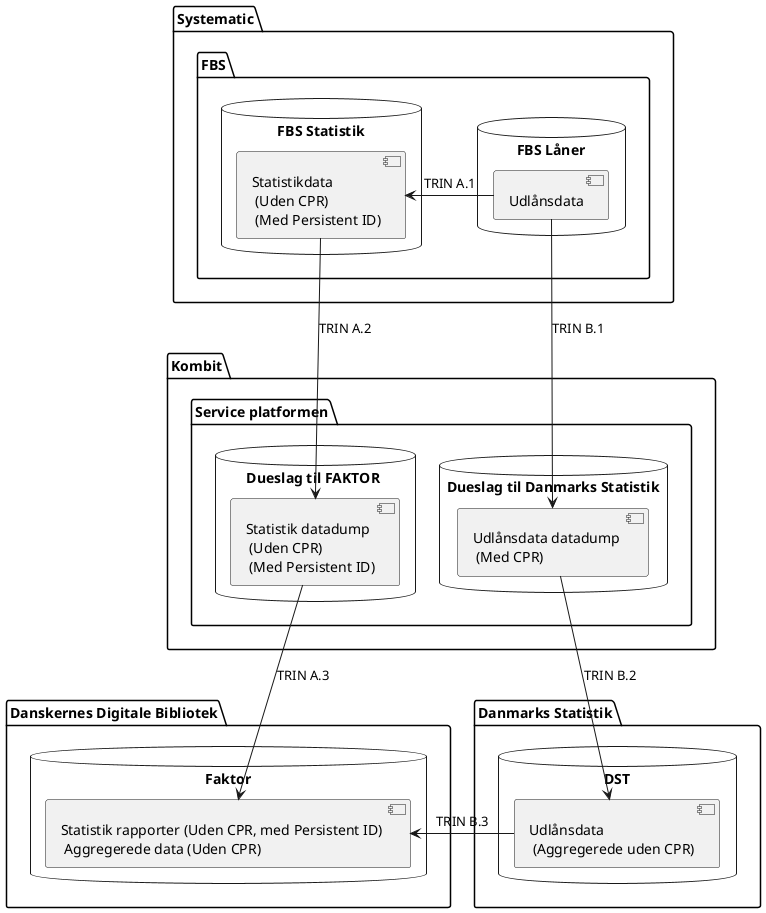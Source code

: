 @startuml

package "Systematic" {
    package "FBS" {
      database "FBS Låner"{
        [Udlånsdata]
      }
      database "FBS Statistik"{
        [Statistikdata \n (Uden CPR) \n (Med Persistent ID)]
      }
    }
}

package "Kombit" {
    package "Service platformen" {
        database "Dueslag til FAKTOR " {
            [Statistik datadump \n (Uden CPR) \n (Med Persistent ID)]
        }
        database "Dueslag til Danmarks Statistik" {
            [Udlånsdata datadump \n (Med CPR)]
        }
    }
}

package "Danmarks Statistik" {
  database "DST" {
        [Udlånsdata \n (Aggregerede uden CPR)]
  }
}

package "Danskernes Digitale Bibliotek" {
  database "Faktor" {
        [Statistik rapporter (Uden CPR, med Persistent ID) \n Aggregerede data (Uden CPR)]
  }
}
 
[Udlånsdata] -left-> [Statistikdata \n (Uden CPR) \n (Med Persistent ID)]: TRIN A.1
[Statistikdata \n (Uden CPR) \n (Med Persistent ID)] -down-> [Statistik datadump \n (Uden CPR) \n (Med Persistent ID)]: TRIN A.2
[Statistik datadump \n (Uden CPR) \n (Med Persistent ID)]-down-> [Statistik rapporter (Uden CPR, med Persistent ID) \n Aggregerede data (Uden CPR)]: TRIN A.3


[Udlånsdata] -down-> [Udlånsdata datadump \n (Med CPR)]: TRIN B.1
[Udlånsdata datadump \n (Med CPR)] -down-> [Udlånsdata \n (Aggregerede uden CPR)]: TRIN B.2
[Udlånsdata \n (Aggregerede uden CPR)] -left-> [Statistik rapporter (Uden CPR, med Persistent ID) \n Aggregerede data (Uden CPR)]: TRIN B.3

@enduml
